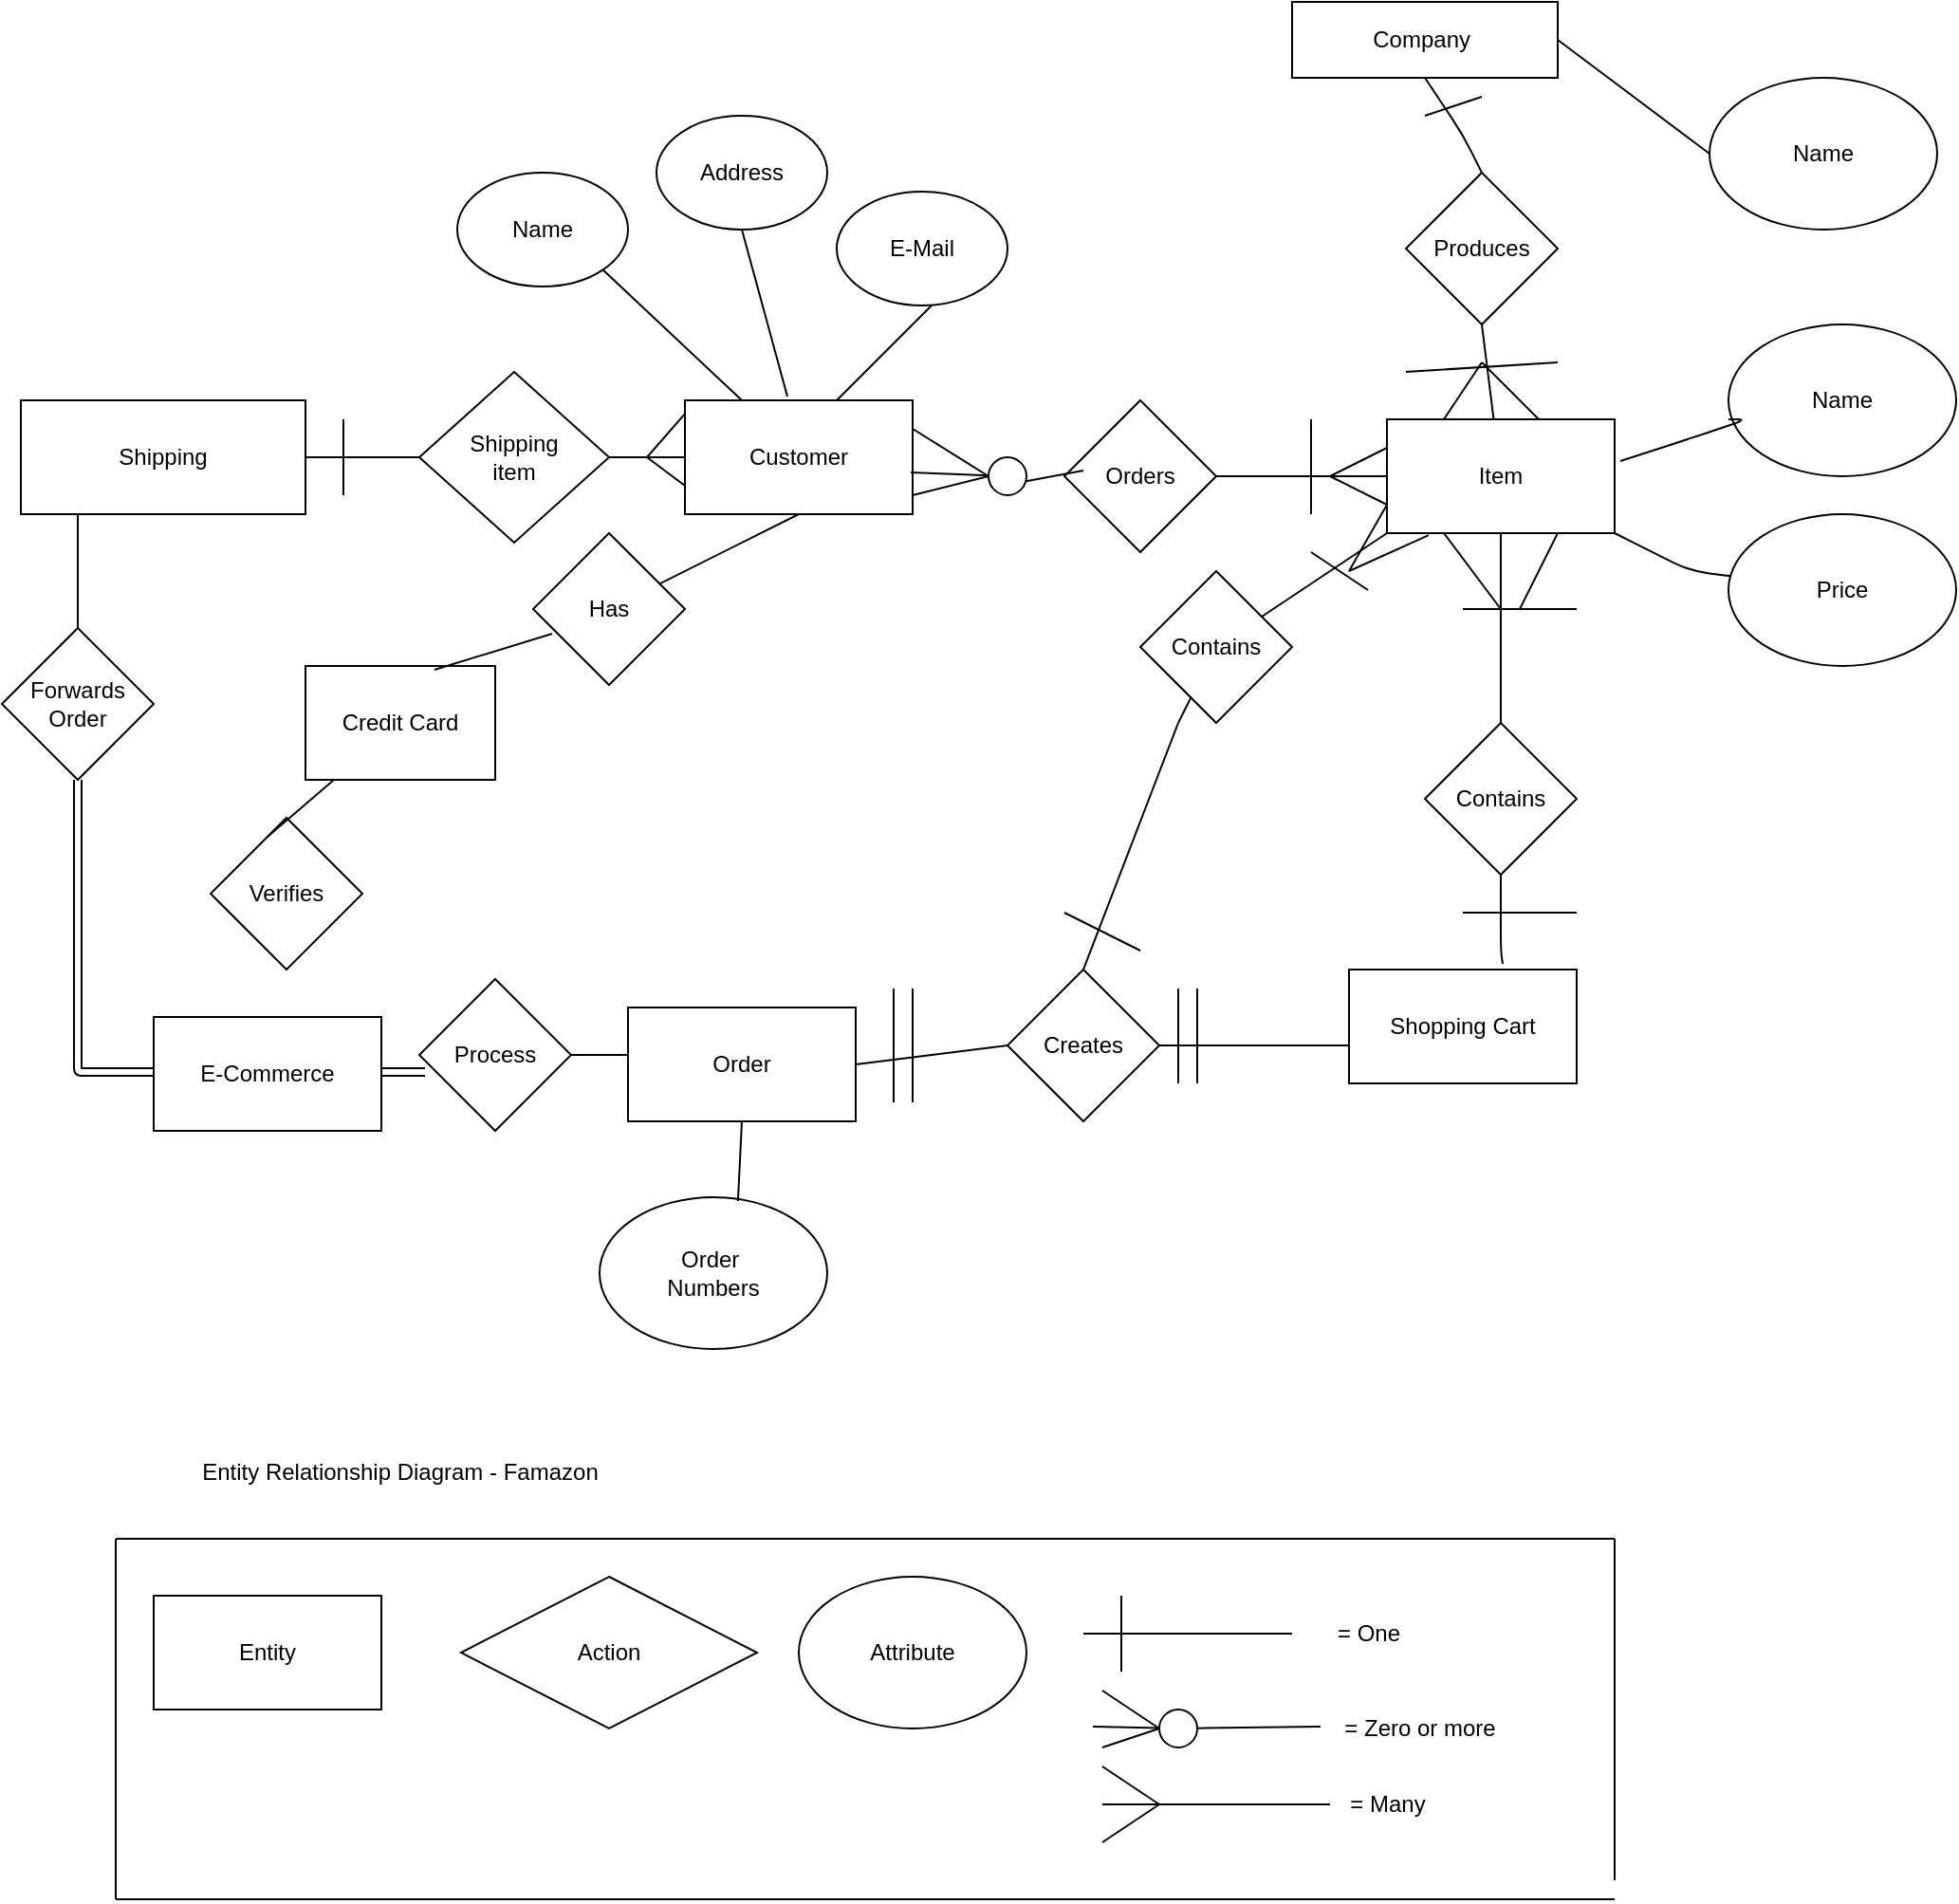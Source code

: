 <mxfile>
    <diagram id="txPUWV3tVz7FDIAbEodC" name="Page-1">
        <mxGraphModel dx="1374" dy="1959" grid="1" gridSize="10" guides="1" tooltips="1" connect="1" arrows="1" fold="1" page="1" pageScale="1" pageWidth="827" pageHeight="1169" math="0" shadow="0">
            <root>
                <mxCell id="0"/>
                <mxCell id="1" parent="0"/>
                <mxCell id="2" value="Shipping" style="rounded=0;whiteSpace=wrap;html=1;" vertex="1" parent="1">
                    <mxGeometry x="40" y="200" width="150" height="60" as="geometry"/>
                </mxCell>
                <mxCell id="3" value="" style="endArrow=none;html=1;exitX=1;exitY=0.5;exitDx=0;exitDy=0;" edge="1" parent="1" source="2" target="4">
                    <mxGeometry width="50" height="50" relative="1" as="geometry">
                        <mxPoint x="190" y="430" as="sourcePoint"/>
                        <mxPoint x="280" y="230" as="targetPoint"/>
                    </mxGeometry>
                </mxCell>
                <mxCell id="4" value="Shipping &lt;br&gt;item" style="rhombus;whiteSpace=wrap;html=1;" vertex="1" parent="1">
                    <mxGeometry x="250" y="185" width="100" height="90" as="geometry"/>
                </mxCell>
                <mxCell id="5" value="" style="endArrow=none;html=1;" edge="1" parent="1">
                    <mxGeometry width="50" height="50" relative="1" as="geometry">
                        <mxPoint x="210" y="250" as="sourcePoint"/>
                        <mxPoint x="210" y="210" as="targetPoint"/>
                        <Array as="points">
                            <mxPoint x="210" y="210"/>
                        </Array>
                    </mxGeometry>
                </mxCell>
                <mxCell id="6" value="Forwards&lt;br&gt;Order" style="rhombus;whiteSpace=wrap;html=1;" vertex="1" parent="1">
                    <mxGeometry x="30" y="320" width="80" height="80" as="geometry"/>
                </mxCell>
                <mxCell id="7" value="Has" style="rhombus;whiteSpace=wrap;html=1;" vertex="1" parent="1">
                    <mxGeometry x="310" y="270" width="80" height="80" as="geometry"/>
                </mxCell>
                <mxCell id="8" value="Verifies" style="rhombus;whiteSpace=wrap;html=1;" vertex="1" parent="1">
                    <mxGeometry x="140" y="420" width="80" height="80" as="geometry"/>
                </mxCell>
                <mxCell id="9" value="Process" style="rhombus;whiteSpace=wrap;html=1;" vertex="1" parent="1">
                    <mxGeometry x="250" y="505" width="80" height="80" as="geometry"/>
                </mxCell>
                <mxCell id="10" value="" style="endArrow=none;html=1;" edge="1" parent="1" target="19">
                    <mxGeometry width="50" height="50" relative="1" as="geometry">
                        <mxPoint x="170" y="430" as="sourcePoint"/>
                        <mxPoint x="220" y="380" as="targetPoint"/>
                    </mxGeometry>
                </mxCell>
                <mxCell id="11" value="" style="endArrow=none;html=1;exitX=0.5;exitY=0;exitDx=0;exitDy=0;entryX=0.2;entryY=1;entryDx=0;entryDy=0;entryPerimeter=0;" edge="1" parent="1" source="6" target="2">
                    <mxGeometry width="50" height="50" relative="1" as="geometry">
                        <mxPoint x="45" y="310" as="sourcePoint"/>
                        <mxPoint x="80" y="260" as="targetPoint"/>
                    </mxGeometry>
                </mxCell>
                <mxCell id="12" value="" style="shape=link;html=1;entryX=0.038;entryY=0.613;entryDx=0;entryDy=0;entryPerimeter=0;" edge="1" parent="1" source="6" target="9">
                    <mxGeometry width="100" relative="1" as="geometry">
                        <mxPoint x="170" y="400" as="sourcePoint"/>
                        <mxPoint x="70" y="570" as="targetPoint"/>
                        <Array as="points">
                            <mxPoint x="70" y="554"/>
                        </Array>
                    </mxGeometry>
                </mxCell>
                <mxCell id="13" value="Creates" style="rhombus;whiteSpace=wrap;html=1;" vertex="1" parent="1">
                    <mxGeometry x="560" y="500" width="80" height="80" as="geometry"/>
                </mxCell>
                <mxCell id="17" value="" style="endArrow=none;html=1;exitX=1;exitY=0.5;exitDx=0;exitDy=0;" edge="1" parent="1" source="9">
                    <mxGeometry width="50" height="50" relative="1" as="geometry">
                        <mxPoint x="190" y="420" as="sourcePoint"/>
                        <mxPoint x="330" y="545" as="targetPoint"/>
                        <Array as="points">
                            <mxPoint x="380" y="545"/>
                        </Array>
                    </mxGeometry>
                </mxCell>
                <mxCell id="18" value="E-Commerce" style="rounded=0;whiteSpace=wrap;html=1;" vertex="1" parent="1">
                    <mxGeometry x="110" y="525" width="120" height="60" as="geometry"/>
                </mxCell>
                <mxCell id="19" value="Credit Card" style="rounded=0;whiteSpace=wrap;html=1;" vertex="1" parent="1">
                    <mxGeometry x="190" y="340" width="100" height="60" as="geometry"/>
                </mxCell>
                <mxCell id="20" value="" style="endArrow=none;html=1;entryX=0.125;entryY=0.663;entryDx=0;entryDy=0;entryPerimeter=0;exitX=0.68;exitY=0.033;exitDx=0;exitDy=0;exitPerimeter=0;" edge="1" parent="1" source="19" target="7">
                    <mxGeometry width="50" height="50" relative="1" as="geometry">
                        <mxPoint x="190" y="420" as="sourcePoint"/>
                        <mxPoint x="240" y="370" as="targetPoint"/>
                    </mxGeometry>
                </mxCell>
                <mxCell id="21" value="Customer" style="rounded=0;whiteSpace=wrap;html=1;" vertex="1" parent="1">
                    <mxGeometry x="390" y="200" width="120" height="60" as="geometry"/>
                </mxCell>
                <mxCell id="22" value="Order" style="whiteSpace=wrap;html=1;" vertex="1" parent="1">
                    <mxGeometry x="360" y="520" width="120" height="60" as="geometry"/>
                </mxCell>
                <mxCell id="23" value="" style="endArrow=none;html=1;entryX=0;entryY=0.5;entryDx=0;entryDy=0;" edge="1" parent="1" target="13">
                    <mxGeometry width="50" height="50" relative="1" as="geometry">
                        <mxPoint x="480" y="550" as="sourcePoint"/>
                        <mxPoint x="530" y="500" as="targetPoint"/>
                    </mxGeometry>
                </mxCell>
                <mxCell id="24" value="" style="endArrow=none;html=1;entryX=0;entryY=0.5;entryDx=0;entryDy=0;" edge="1" parent="1" source="4" target="21">
                    <mxGeometry width="50" height="50" relative="1" as="geometry">
                        <mxPoint x="340" y="270" as="sourcePoint"/>
                        <mxPoint x="390" y="220" as="targetPoint"/>
                    </mxGeometry>
                </mxCell>
                <mxCell id="25" value="" style="endArrow=none;html=1;entryX=0.5;entryY=1;entryDx=0;entryDy=0;" edge="1" parent="1" source="7" target="21">
                    <mxGeometry width="50" height="50" relative="1" as="geometry">
                        <mxPoint x="190" y="420" as="sourcePoint"/>
                        <mxPoint x="240" y="370" as="targetPoint"/>
                    </mxGeometry>
                </mxCell>
                <mxCell id="26" value="Name" style="ellipse;whiteSpace=wrap;html=1;" vertex="1" parent="1">
                    <mxGeometry x="270" y="80" width="90" height="60" as="geometry"/>
                </mxCell>
                <mxCell id="27" value="E-Mail" style="ellipse;whiteSpace=wrap;html=1;" vertex="1" parent="1">
                    <mxGeometry x="470" y="90" width="90" height="60" as="geometry"/>
                </mxCell>
                <mxCell id="28" value="Address" style="ellipse;whiteSpace=wrap;html=1;" vertex="1" parent="1">
                    <mxGeometry x="375" y="50" width="90" height="60" as="geometry"/>
                </mxCell>
                <mxCell id="29" value="" style="endArrow=none;html=1;" edge="1" parent="1">
                    <mxGeometry width="50" height="50" relative="1" as="geometry">
                        <mxPoint x="470" y="200" as="sourcePoint"/>
                        <mxPoint x="520" y="150" as="targetPoint"/>
                    </mxGeometry>
                </mxCell>
                <mxCell id="30" value="" style="endArrow=none;html=1;entryX=0.5;entryY=1;entryDx=0;entryDy=0;exitX=0.45;exitY=-0.033;exitDx=0;exitDy=0;exitPerimeter=0;" edge="1" parent="1" source="21" target="28">
                    <mxGeometry width="50" height="50" relative="1" as="geometry">
                        <mxPoint x="440" y="190" as="sourcePoint"/>
                        <mxPoint x="530" y="160" as="targetPoint"/>
                    </mxGeometry>
                </mxCell>
                <mxCell id="31" value="" style="endArrow=none;html=1;entryX=1;entryY=1;entryDx=0;entryDy=0;exitX=0.25;exitY=0;exitDx=0;exitDy=0;" edge="1" parent="1" source="21" target="26">
                    <mxGeometry width="50" height="50" relative="1" as="geometry">
                        <mxPoint x="490" y="220" as="sourcePoint"/>
                        <mxPoint x="540" y="170" as="targetPoint"/>
                    </mxGeometry>
                </mxCell>
                <mxCell id="32" value="" style="endArrow=none;html=1;entryX=0;entryY=0.117;entryDx=0;entryDy=0;entryPerimeter=0;" edge="1" parent="1" target="21">
                    <mxGeometry width="50" height="50" relative="1" as="geometry">
                        <mxPoint x="370" y="230" as="sourcePoint"/>
                        <mxPoint x="240" y="370" as="targetPoint"/>
                    </mxGeometry>
                </mxCell>
                <mxCell id="33" value="" style="endArrow=none;html=1;entryX=0;entryY=0.75;entryDx=0;entryDy=0;" edge="1" parent="1" target="21">
                    <mxGeometry width="50" height="50" relative="1" as="geometry">
                        <mxPoint x="370" y="230" as="sourcePoint"/>
                        <mxPoint x="400" y="217.02" as="targetPoint"/>
                    </mxGeometry>
                </mxCell>
                <mxCell id="34" value="" style="endArrow=none;html=1;entryX=1;entryY=0.25;entryDx=0;entryDy=0;" edge="1" parent="1" target="21">
                    <mxGeometry width="50" height="50" relative="1" as="geometry">
                        <mxPoint x="550" y="240" as="sourcePoint"/>
                        <mxPoint x="410" y="227.02" as="targetPoint"/>
                    </mxGeometry>
                </mxCell>
                <mxCell id="35" value="" style="endArrow=none;html=1;entryX=0.992;entryY=0.633;entryDx=0;entryDy=0;entryPerimeter=0;startArrow=none;" edge="1" parent="1" source="84" target="21">
                    <mxGeometry width="50" height="50" relative="1" as="geometry">
                        <mxPoint x="600" y="237" as="sourcePoint"/>
                        <mxPoint x="420" y="237.02" as="targetPoint"/>
                    </mxGeometry>
                </mxCell>
                <mxCell id="36" value="" style="endArrow=none;html=1;" edge="1" parent="1">
                    <mxGeometry width="50" height="50" relative="1" as="geometry">
                        <mxPoint x="510" y="250" as="sourcePoint"/>
                        <mxPoint x="550" y="240" as="targetPoint"/>
                    </mxGeometry>
                </mxCell>
                <mxCell id="38" value="Orders" style="rhombus;whiteSpace=wrap;html=1;" vertex="1" parent="1">
                    <mxGeometry x="590" y="200" width="80" height="80" as="geometry"/>
                </mxCell>
                <mxCell id="39" value="" style="endArrow=none;html=1;exitX=1;exitY=0.5;exitDx=0;exitDy=0;" edge="1" parent="1" source="38">
                    <mxGeometry width="50" height="50" relative="1" as="geometry">
                        <mxPoint x="660" y="250" as="sourcePoint"/>
                        <mxPoint x="760" y="240" as="targetPoint"/>
                    </mxGeometry>
                </mxCell>
                <mxCell id="40" value="Item" style="rounded=0;whiteSpace=wrap;html=1;" vertex="1" parent="1">
                    <mxGeometry x="760" y="210" width="120" height="60" as="geometry"/>
                </mxCell>
                <mxCell id="41" value="Produces" style="rhombus;whiteSpace=wrap;html=1;" vertex="1" parent="1">
                    <mxGeometry x="770" y="80" width="80" height="80" as="geometry"/>
                </mxCell>
                <mxCell id="43" value="Contains" style="rhombus;whiteSpace=wrap;html=1;" vertex="1" parent="1">
                    <mxGeometry x="780" y="370" width="80" height="80" as="geometry"/>
                </mxCell>
                <mxCell id="45" value="Name" style="ellipse;whiteSpace=wrap;html=1;" vertex="1" parent="1">
                    <mxGeometry x="930" y="30" width="120" height="80" as="geometry"/>
                </mxCell>
                <mxCell id="46" value="Name" style="ellipse;whiteSpace=wrap;html=1;" vertex="1" parent="1">
                    <mxGeometry x="940" y="160" width="120" height="80" as="geometry"/>
                </mxCell>
                <mxCell id="47" value="Price" style="ellipse;whiteSpace=wrap;html=1;" vertex="1" parent="1">
                    <mxGeometry x="940" y="260" width="120" height="80" as="geometry"/>
                </mxCell>
                <mxCell id="48" value="Order&amp;nbsp;&lt;br&gt;Numbers" style="ellipse;whiteSpace=wrap;html=1;" vertex="1" parent="1">
                    <mxGeometry x="345" y="620" width="120" height="80" as="geometry"/>
                </mxCell>
                <mxCell id="49" value="" style="endArrow=none;html=1;exitX=0.5;exitY=0;exitDx=0;exitDy=0;" edge="1" parent="1" source="13">
                    <mxGeometry width="50" height="50" relative="1" as="geometry">
                        <mxPoint x="600" y="420" as="sourcePoint"/>
                        <mxPoint x="650" y="370" as="targetPoint"/>
                    </mxGeometry>
                </mxCell>
                <mxCell id="50" value="" style="endArrow=none;html=1;" edge="1" parent="1" source="42">
                    <mxGeometry width="50" height="50" relative="1" as="geometry">
                        <mxPoint x="710" y="320" as="sourcePoint"/>
                        <mxPoint x="760" y="270" as="targetPoint"/>
                    </mxGeometry>
                </mxCell>
                <mxCell id="51" value="" style="endArrow=none;html=1;entryX=0.5;entryY=1;entryDx=0;entryDy=0;" edge="1" parent="1" source="43" target="40">
                    <mxGeometry width="50" height="50" relative="1" as="geometry">
                        <mxPoint x="701.176" y="341.176" as="sourcePoint"/>
                        <mxPoint x="770" y="280" as="targetPoint"/>
                    </mxGeometry>
                </mxCell>
                <mxCell id="52" value="" style="endArrow=none;html=1;exitX=1;exitY=0.5;exitDx=0;exitDy=0;" edge="1" parent="1" source="13" target="53">
                    <mxGeometry width="50" height="50" relative="1" as="geometry">
                        <mxPoint x="711.176" y="351.176" as="sourcePoint"/>
                        <mxPoint x="780" y="560" as="targetPoint"/>
                        <Array as="points">
                            <mxPoint x="740" y="540"/>
                        </Array>
                    </mxGeometry>
                </mxCell>
                <mxCell id="53" value="Shopping Cart" style="rounded=0;whiteSpace=wrap;html=1;" vertex="1" parent="1">
                    <mxGeometry x="740" y="500" width="120" height="60" as="geometry"/>
                </mxCell>
                <mxCell id="54" value="" style="endArrow=none;html=1;exitX=0.675;exitY=-0.05;exitDx=0;exitDy=0;exitPerimeter=0;" edge="1" parent="1" source="53" target="43">
                    <mxGeometry width="50" height="50" relative="1" as="geometry">
                        <mxPoint x="600" y="420" as="sourcePoint"/>
                        <mxPoint x="650" y="370" as="targetPoint"/>
                        <Array as="points">
                            <mxPoint x="820" y="490"/>
                        </Array>
                    </mxGeometry>
                </mxCell>
                <mxCell id="55" value="" style="endArrow=none;html=1;exitX=1.025;exitY=0.367;exitDx=0;exitDy=0;exitPerimeter=0;" edge="1" parent="1" source="40">
                    <mxGeometry width="50" height="50" relative="1" as="geometry">
                        <mxPoint x="880" y="250" as="sourcePoint"/>
                        <mxPoint x="940" y="210" as="targetPoint"/>
                        <Array as="points">
                            <mxPoint x="920" y="220"/>
                            <mxPoint x="950" y="210"/>
                        </Array>
                    </mxGeometry>
                </mxCell>
                <mxCell id="56" value="" style="endArrow=none;html=1;entryX=1;entryY=1;entryDx=0;entryDy=0;" edge="1" parent="1" source="47" target="40">
                    <mxGeometry width="50" height="50" relative="1" as="geometry">
                        <mxPoint x="600" y="420" as="sourcePoint"/>
                        <mxPoint x="650" y="370" as="targetPoint"/>
                        <Array as="points">
                            <mxPoint x="920" y="290"/>
                            <mxPoint x="900" y="280"/>
                        </Array>
                    </mxGeometry>
                </mxCell>
                <mxCell id="57" value="" style="endArrow=none;html=1;" edge="1" parent="1">
                    <mxGeometry width="50" height="50" relative="1" as="geometry">
                        <mxPoint x="590" y="470" as="sourcePoint"/>
                        <mxPoint x="630" y="490" as="targetPoint"/>
                    </mxGeometry>
                </mxCell>
                <mxCell id="58" value="" style="endArrow=none;html=1;" edge="1" parent="1">
                    <mxGeometry width="50" height="50" relative="1" as="geometry">
                        <mxPoint x="650" y="560" as="sourcePoint"/>
                        <mxPoint x="650" y="510" as="targetPoint"/>
                    </mxGeometry>
                </mxCell>
                <mxCell id="59" value="" style="endArrow=none;html=1;" edge="1" parent="1">
                    <mxGeometry width="50" height="50" relative="1" as="geometry">
                        <mxPoint x="660" y="560" as="sourcePoint"/>
                        <mxPoint x="660" y="510" as="targetPoint"/>
                        <Array as="points">
                            <mxPoint x="660" y="540"/>
                        </Array>
                    </mxGeometry>
                </mxCell>
                <mxCell id="60" value="" style="endArrow=none;html=1;" edge="1" parent="1">
                    <mxGeometry width="50" height="50" relative="1" as="geometry">
                        <mxPoint x="860" y="470" as="sourcePoint"/>
                        <mxPoint x="800" y="470" as="targetPoint"/>
                    </mxGeometry>
                </mxCell>
                <mxCell id="61" value="" style="endArrow=none;html=1;" edge="1" parent="1">
                    <mxGeometry width="50" height="50" relative="1" as="geometry">
                        <mxPoint x="860" y="310" as="sourcePoint"/>
                        <mxPoint x="800" y="310" as="targetPoint"/>
                    </mxGeometry>
                </mxCell>
                <mxCell id="62" value="" style="endArrow=none;html=1;entryX=0.25;entryY=1;entryDx=0;entryDy=0;" edge="1" parent="1" target="40">
                    <mxGeometry width="50" height="50" relative="1" as="geometry">
                        <mxPoint x="820" y="310" as="sourcePoint"/>
                        <mxPoint x="690" y="550" as="targetPoint"/>
                    </mxGeometry>
                </mxCell>
                <mxCell id="63" value="" style="endArrow=none;html=1;entryX=0.75;entryY=1;entryDx=0;entryDy=0;" edge="1" parent="1" target="40">
                    <mxGeometry width="50" height="50" relative="1" as="geometry">
                        <mxPoint x="830" y="310" as="sourcePoint"/>
                        <mxPoint x="800" y="280" as="targetPoint"/>
                    </mxGeometry>
                </mxCell>
                <mxCell id="64" value="" style="endArrow=none;html=1;entryX=0.5;entryY=1;entryDx=0;entryDy=0;" edge="1" parent="1" source="40" target="41">
                    <mxGeometry width="50" height="50" relative="1" as="geometry">
                        <mxPoint x="600" y="420" as="sourcePoint"/>
                        <mxPoint x="650" y="370" as="targetPoint"/>
                    </mxGeometry>
                </mxCell>
                <mxCell id="65" value="" style="endArrow=none;html=1;entryX=1;entryY=0.5;entryDx=0;entryDy=0;exitX=0;exitY=0.5;exitDx=0;exitDy=0;" edge="1" parent="1" source="45" target="72">
                    <mxGeometry width="50" height="50" relative="1" as="geometry">
                        <mxPoint x="827.5" y="220" as="sourcePoint"/>
                        <mxPoint x="820" y="130" as="targetPoint"/>
                    </mxGeometry>
                </mxCell>
                <mxCell id="66" value="" style="endArrow=none;html=1;" edge="1" parent="1">
                    <mxGeometry width="50" height="50" relative="1" as="geometry">
                        <mxPoint x="750" y="300" as="sourcePoint"/>
                        <mxPoint x="720" y="280" as="targetPoint"/>
                    </mxGeometry>
                </mxCell>
                <mxCell id="67" value="" style="endArrow=none;html=1;exitX=0.183;exitY=1.017;exitDx=0;exitDy=0;exitPerimeter=0;" edge="1" parent="1" source="40">
                    <mxGeometry width="50" height="50" relative="1" as="geometry">
                        <mxPoint x="780" y="280" as="sourcePoint"/>
                        <mxPoint x="740" y="290" as="targetPoint"/>
                    </mxGeometry>
                </mxCell>
                <mxCell id="68" value="" style="endArrow=none;html=1;entryX=0;entryY=0.75;entryDx=0;entryDy=0;" edge="1" parent="1" target="40">
                    <mxGeometry width="50" height="50" relative="1" as="geometry">
                        <mxPoint x="740" y="290" as="sourcePoint"/>
                        <mxPoint x="850" y="160" as="targetPoint"/>
                    </mxGeometry>
                </mxCell>
                <mxCell id="69" value="" style="endArrow=none;html=1;" edge="1" parent="1">
                    <mxGeometry width="50" height="50" relative="1" as="geometry">
                        <mxPoint x="840" y="210" as="sourcePoint"/>
                        <mxPoint x="810" y="180" as="targetPoint"/>
                    </mxGeometry>
                </mxCell>
                <mxCell id="70" value="" style="endArrow=none;html=1;exitX=0.25;exitY=0;exitDx=0;exitDy=0;" edge="1" parent="1" source="40">
                    <mxGeometry width="50" height="50" relative="1" as="geometry">
                        <mxPoint x="800" y="200" as="sourcePoint"/>
                        <mxPoint x="810" y="180" as="targetPoint"/>
                    </mxGeometry>
                </mxCell>
                <mxCell id="72" value="Company&amp;nbsp;" style="rounded=0;whiteSpace=wrap;html=1;" vertex="1" parent="1">
                    <mxGeometry x="710" y="-10" width="140" height="40" as="geometry"/>
                </mxCell>
                <mxCell id="73" value="" style="endArrow=none;html=1;entryX=0.5;entryY=0;entryDx=0;entryDy=0;exitX=0.5;exitY=1;exitDx=0;exitDy=0;" edge="1" parent="1" source="72" target="41">
                    <mxGeometry width="50" height="50" relative="1" as="geometry">
                        <mxPoint x="600" y="420" as="sourcePoint"/>
                        <mxPoint x="650" y="370" as="targetPoint"/>
                        <Array as="points">
                            <mxPoint x="800" y="60"/>
                        </Array>
                    </mxGeometry>
                </mxCell>
                <mxCell id="74" value="" style="endArrow=none;html=1;entryX=0;entryY=0.25;entryDx=0;entryDy=0;" edge="1" parent="1" target="40">
                    <mxGeometry width="50" height="50" relative="1" as="geometry">
                        <mxPoint x="730" y="240" as="sourcePoint"/>
                        <mxPoint x="650" y="370" as="targetPoint"/>
                    </mxGeometry>
                </mxCell>
                <mxCell id="75" value="" style="endArrow=none;html=1;entryX=0;entryY=0.75;entryDx=0;entryDy=0;" edge="1" parent="1" target="40">
                    <mxGeometry width="50" height="50" relative="1" as="geometry">
                        <mxPoint x="730" y="240" as="sourcePoint"/>
                        <mxPoint x="650" y="370" as="targetPoint"/>
                    </mxGeometry>
                </mxCell>
                <mxCell id="76" value="" style="endArrow=none;html=1;startArrow=none;" edge="1" parent="1" source="42">
                    <mxGeometry width="50" height="50" relative="1" as="geometry">
                        <mxPoint x="730" y="270" as="sourcePoint"/>
                        <mxPoint x="650" y="370" as="targetPoint"/>
                        <Array as="points"/>
                    </mxGeometry>
                </mxCell>
                <mxCell id="42" value="Contains" style="rhombus;whiteSpace=wrap;html=1;" vertex="1" parent="1">
                    <mxGeometry x="630" y="290" width="80" height="80" as="geometry"/>
                </mxCell>
                <mxCell id="78" value="" style="endArrow=none;html=1;" edge="1" parent="1">
                    <mxGeometry width="50" height="50" relative="1" as="geometry">
                        <mxPoint x="720" y="260" as="sourcePoint"/>
                        <mxPoint x="720" y="210" as="targetPoint"/>
                    </mxGeometry>
                </mxCell>
                <mxCell id="79" value="" style="endArrow=none;html=1;entryX=0.5;entryY=1;entryDx=0;entryDy=0;exitX=0.608;exitY=0.025;exitDx=0;exitDy=0;exitPerimeter=0;" edge="1" parent="1" source="48" target="22">
                    <mxGeometry width="50" height="50" relative="1" as="geometry">
                        <mxPoint x="600" y="410" as="sourcePoint"/>
                        <mxPoint x="650" y="360" as="targetPoint"/>
                    </mxGeometry>
                </mxCell>
                <mxCell id="80" value="Entity" style="rounded=0;whiteSpace=wrap;html=1;" vertex="1" parent="1">
                    <mxGeometry x="110" y="830" width="120" height="60" as="geometry"/>
                </mxCell>
                <mxCell id="81" value="Action" style="rhombus;whiteSpace=wrap;html=1;" vertex="1" parent="1">
                    <mxGeometry x="272" y="820" width="156" height="80" as="geometry"/>
                </mxCell>
                <mxCell id="82" value="" style="endArrow=none;html=1;" edge="1" parent="1">
                    <mxGeometry width="50" height="50" relative="1" as="geometry">
                        <mxPoint x="500" y="570" as="sourcePoint"/>
                        <mxPoint x="500" y="510" as="targetPoint"/>
                    </mxGeometry>
                </mxCell>
                <mxCell id="83" value="" style="endArrow=none;html=1;" edge="1" parent="1">
                    <mxGeometry width="50" height="50" relative="1" as="geometry">
                        <mxPoint x="510" y="570" as="sourcePoint"/>
                        <mxPoint x="510" y="510" as="targetPoint"/>
                    </mxGeometry>
                </mxCell>
                <mxCell id="84" value="" style="ellipse;whiteSpace=wrap;html=1;aspect=fixed;" vertex="1" parent="1">
                    <mxGeometry x="550" y="230" width="20" height="20" as="geometry"/>
                </mxCell>
                <mxCell id="85" value="" style="endArrow=none;html=1;entryX=0.992;entryY=0.633;entryDx=0;entryDy=0;entryPerimeter=0;" edge="1" parent="1" target="84">
                    <mxGeometry width="50" height="50" relative="1" as="geometry">
                        <mxPoint x="600" y="237" as="sourcePoint"/>
                        <mxPoint x="509.04" y="237.98" as="targetPoint"/>
                    </mxGeometry>
                </mxCell>
                <mxCell id="86" value="" style="endArrow=none;html=1;" edge="1" parent="1">
                    <mxGeometry width="50" height="50" relative="1" as="geometry">
                        <mxPoint x="770" y="185" as="sourcePoint"/>
                        <mxPoint x="850" y="180" as="targetPoint"/>
                    </mxGeometry>
                </mxCell>
                <mxCell id="87" value="" style="endArrow=none;html=1;" edge="1" parent="1">
                    <mxGeometry width="50" height="50" relative="1" as="geometry">
                        <mxPoint x="780" y="50" as="sourcePoint"/>
                        <mxPoint x="810" y="40" as="targetPoint"/>
                    </mxGeometry>
                </mxCell>
                <mxCell id="88" value="Attribute" style="ellipse;whiteSpace=wrap;html=1;" vertex="1" parent="1">
                    <mxGeometry x="450" y="820" width="120" height="80" as="geometry"/>
                </mxCell>
                <mxCell id="89" value="" style="endArrow=none;html=1;" edge="1" parent="1">
                    <mxGeometry width="50" height="50" relative="1" as="geometry">
                        <mxPoint x="600" y="850" as="sourcePoint"/>
                        <mxPoint x="710" y="850" as="targetPoint"/>
                        <Array as="points">
                            <mxPoint x="640" y="850"/>
                        </Array>
                    </mxGeometry>
                </mxCell>
                <mxCell id="90" value="" style="endArrow=none;html=1;" edge="1" parent="1">
                    <mxGeometry width="50" height="50" relative="1" as="geometry">
                        <mxPoint x="620" y="830" as="sourcePoint"/>
                        <mxPoint x="620" y="870" as="targetPoint"/>
                    </mxGeometry>
                </mxCell>
                <mxCell id="91" value="= One" style="text;html=1;align=center;verticalAlign=middle;resizable=0;points=[];autosize=1;strokeColor=none;fillColor=none;" vertex="1" parent="1">
                    <mxGeometry x="725" y="840" width="50" height="20" as="geometry"/>
                </mxCell>
                <mxCell id="92" value="" style="endArrow=none;html=1;startArrow=none;" edge="1" parent="1" source="95">
                    <mxGeometry width="50" height="50" relative="1" as="geometry">
                        <mxPoint x="605" y="899" as="sourcePoint"/>
                        <mxPoint x="725" y="899" as="targetPoint"/>
                    </mxGeometry>
                </mxCell>
                <mxCell id="93" value="" style="endArrow=none;html=1;" edge="1" parent="1">
                    <mxGeometry width="50" height="50" relative="1" as="geometry">
                        <mxPoint x="610" y="940" as="sourcePoint"/>
                        <mxPoint x="730" y="940" as="targetPoint"/>
                    </mxGeometry>
                </mxCell>
                <mxCell id="94" value="= Zero or more" style="text;html=1;align=center;verticalAlign=middle;resizable=0;points=[];autosize=1;strokeColor=none;fillColor=none;" vertex="1" parent="1">
                    <mxGeometry x="727" y="890" width="100" height="20" as="geometry"/>
                </mxCell>
                <mxCell id="95" value="" style="ellipse;whiteSpace=wrap;html=1;aspect=fixed;" vertex="1" parent="1">
                    <mxGeometry x="640" y="890" width="20" height="20" as="geometry"/>
                </mxCell>
                <mxCell id="96" value="" style="endArrow=none;html=1;" edge="1" parent="1" target="95">
                    <mxGeometry width="50" height="50" relative="1" as="geometry">
                        <mxPoint x="605" y="899" as="sourcePoint"/>
                        <mxPoint x="725" y="899" as="targetPoint"/>
                    </mxGeometry>
                </mxCell>
                <mxCell id="97" value="" style="endArrow=none;html=1;" edge="1" parent="1">
                    <mxGeometry width="50" height="50" relative="1" as="geometry">
                        <mxPoint x="640" y="900" as="sourcePoint"/>
                        <mxPoint x="610" y="880" as="targetPoint"/>
                    </mxGeometry>
                </mxCell>
                <mxCell id="98" value="" style="endArrow=none;html=1;entryX=0;entryY=0.5;entryDx=0;entryDy=0;" edge="1" parent="1" target="95">
                    <mxGeometry width="50" height="50" relative="1" as="geometry">
                        <mxPoint x="610" y="910" as="sourcePoint"/>
                        <mxPoint x="650" y="660" as="targetPoint"/>
                    </mxGeometry>
                </mxCell>
                <mxCell id="99" value="" style="endArrow=none;html=1;" edge="1" parent="1">
                    <mxGeometry width="50" height="50" relative="1" as="geometry">
                        <mxPoint x="610" y="920" as="sourcePoint"/>
                        <mxPoint x="640" y="940" as="targetPoint"/>
                    </mxGeometry>
                </mxCell>
                <mxCell id="100" value="" style="endArrow=none;html=1;" edge="1" parent="1">
                    <mxGeometry width="50" height="50" relative="1" as="geometry">
                        <mxPoint x="610" y="960" as="sourcePoint"/>
                        <mxPoint x="640" y="940" as="targetPoint"/>
                    </mxGeometry>
                </mxCell>
                <mxCell id="101" value="= Many" style="text;html=1;align=center;verticalAlign=middle;resizable=0;points=[];autosize=1;strokeColor=none;fillColor=none;" vertex="1" parent="1">
                    <mxGeometry x="730" y="930" width="60" height="20" as="geometry"/>
                </mxCell>
                <mxCell id="102" value="" style="endArrow=none;html=1;" edge="1" parent="1">
                    <mxGeometry width="50" height="50" relative="1" as="geometry">
                        <mxPoint x="90" y="800" as="sourcePoint"/>
                        <mxPoint x="880" y="800" as="targetPoint"/>
                    </mxGeometry>
                </mxCell>
                <mxCell id="103" value="" style="endArrow=none;html=1;" edge="1" parent="1">
                    <mxGeometry width="50" height="50" relative="1" as="geometry">
                        <mxPoint x="90" y="800" as="sourcePoint"/>
                        <mxPoint x="90" y="990" as="targetPoint"/>
                    </mxGeometry>
                </mxCell>
                <mxCell id="104" value="" style="endArrow=none;html=1;" edge="1" parent="1">
                    <mxGeometry width="50" height="50" relative="1" as="geometry">
                        <mxPoint x="90" y="990" as="sourcePoint"/>
                        <mxPoint x="880" y="990" as="targetPoint"/>
                    </mxGeometry>
                </mxCell>
                <mxCell id="105" value="" style="endArrow=none;html=1;" edge="1" parent="1">
                    <mxGeometry width="50" height="50" relative="1" as="geometry">
                        <mxPoint x="880" y="980" as="sourcePoint"/>
                        <mxPoint x="880" y="800" as="targetPoint"/>
                    </mxGeometry>
                </mxCell>
                <mxCell id="106" value="Entity Relationship Diagram - Famazon" style="text;html=1;strokeColor=none;fillColor=none;align=center;verticalAlign=middle;whiteSpace=wrap;rounded=0;" vertex="1" parent="1">
                    <mxGeometry x="110" y="750" width="260" height="30" as="geometry"/>
                </mxCell>
            </root>
        </mxGraphModel>
    </diagram>
</mxfile>